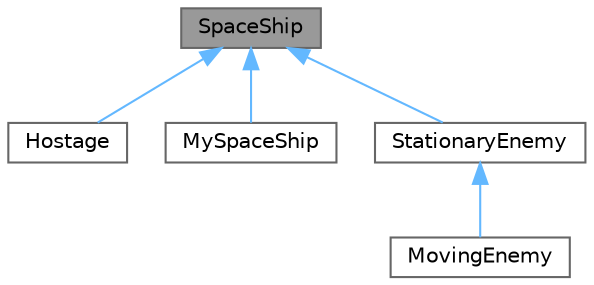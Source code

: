 digraph "SpaceShip"
{
 // LATEX_PDF_SIZE
  bgcolor="transparent";
  edge [fontname=Helvetica,fontsize=10,labelfontname=Helvetica,labelfontsize=10];
  node [fontname=Helvetica,fontsize=10,shape=box,height=0.2,width=0.4];
  Node1 [id="Node000001",label="SpaceShip",height=0.2,width=0.4,color="gray40", fillcolor="grey60", style="filled", fontcolor="black",tooltip=" "];
  Node1 -> Node2 [id="edge1_Node000001_Node000002",dir="back",color="steelblue1",style="solid",tooltip=" "];
  Node2 [id="Node000002",label="Hostage",height=0.2,width=0.4,color="gray40", fillcolor="white", style="filled",URL="$class_hostage.html",tooltip=" "];
  Node1 -> Node3 [id="edge2_Node000001_Node000003",dir="back",color="steelblue1",style="solid",tooltip=" "];
  Node3 [id="Node000003",label="MySpaceShip",height=0.2,width=0.4,color="gray40", fillcolor="white", style="filled",URL="$class_my_space_ship.html",tooltip=" "];
  Node1 -> Node4 [id="edge3_Node000001_Node000004",dir="back",color="steelblue1",style="solid",tooltip=" "];
  Node4 [id="Node000004",label="StationaryEnemy",height=0.2,width=0.4,color="gray40", fillcolor="white", style="filled",URL="$class_stationary_enemy.html",tooltip=" "];
  Node4 -> Node5 [id="edge4_Node000004_Node000005",dir="back",color="steelblue1",style="solid",tooltip=" "];
  Node5 [id="Node000005",label="MovingEnemy",height=0.2,width=0.4,color="gray40", fillcolor="white", style="filled",URL="$class_moving_enemy.html",tooltip=" "];
}
